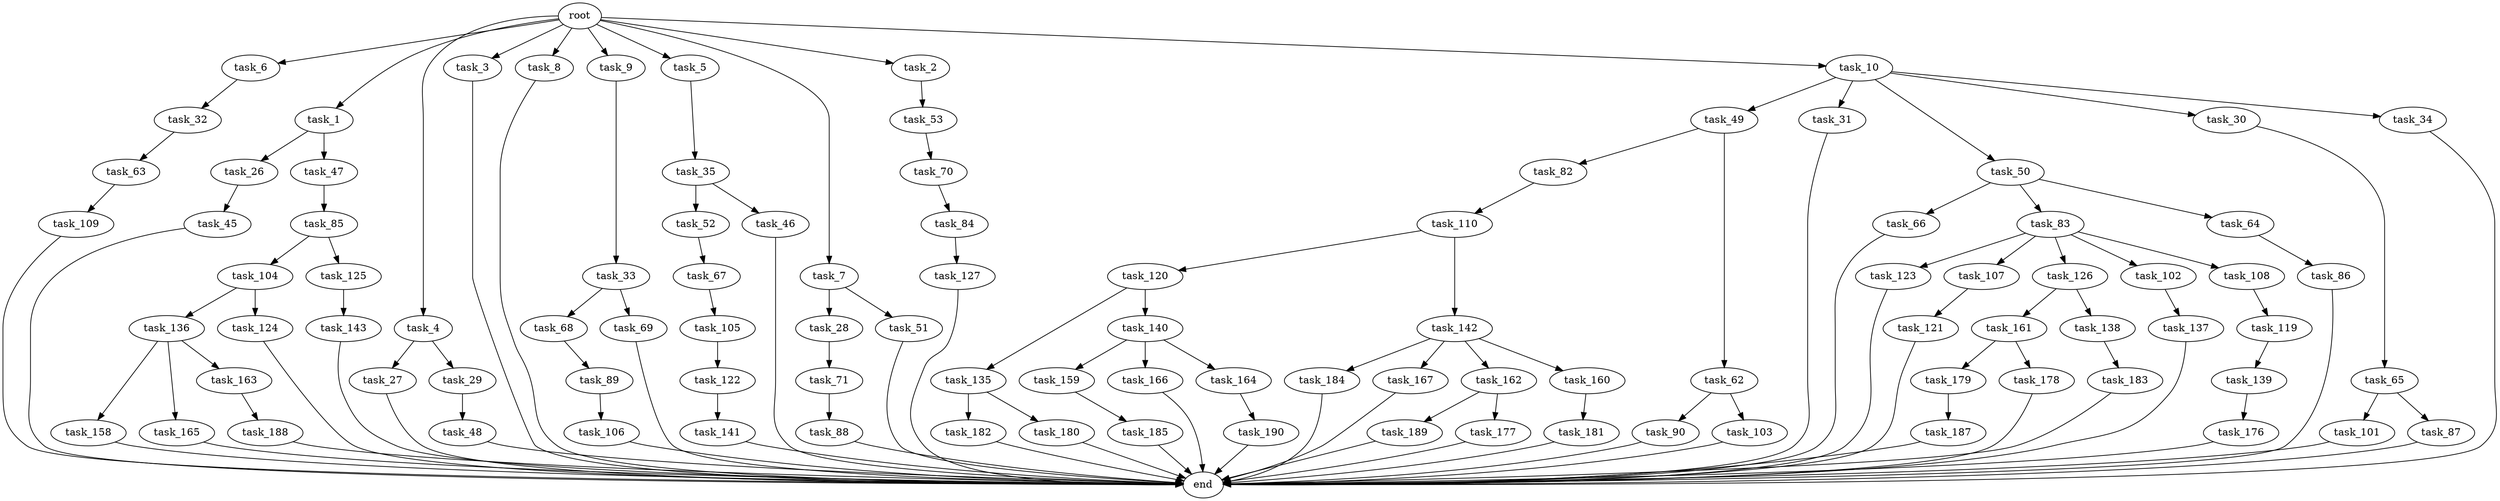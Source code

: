 digraph G {
  task_6 [size="1.024000"];
  task_136 [size="309237645.312000"];
  task_45 [size="420906795.008000"];
  task_187 [size="34359738.368000"];
  task_123 [size="77309411.328000"];
  task_66 [size="34359738.368000"];
  task_1 [size="1.024000"];
  task_82 [size="214748364.800000"];
  task_159 [size="420906795.008000"];
  task_68 [size="420906795.008000"];
  task_119 [size="858993459.200000"];
  task_190 [size="77309411.328000"];
  task_65 [size="549755813.888000"];
  task_83 [size="34359738.368000"];
  root [size="0.000000"];
  task_63 [size="420906795.008000"];
  task_176 [size="309237645.312000"];
  task_179 [size="549755813.888000"];
  task_4 [size="1.024000"];
  task_3 [size="1.024000"];
  task_86 [size="77309411.328000"];
  task_189 [size="309237645.312000"];
  task_84 [size="34359738.368000"];
  task_101 [size="549755813.888000"];
  task_178 [size="549755813.888000"];
  task_182 [size="34359738.368000"];
  task_8 [size="1.024000"];
  task_120 [size="309237645.312000"];
  task_9 [size="1.024000"];
  task_184 [size="420906795.008000"];
  task_27 [size="34359738.368000"];
  task_109 [size="309237645.312000"];
  task_177 [size="309237645.312000"];
  task_5 [size="1.024000"];
  task_166 [size="420906795.008000"];
  task_107 [size="77309411.328000"];
  task_49 [size="858993459.200000"];
  task_161 [size="549755813.888000"];
  task_32 [size="34359738.368000"];
  task_88 [size="309237645.312000"];
  task_167 [size="420906795.008000"];
  task_7 [size="1.024000"];
  task_188 [size="549755813.888000"];
  task_53 [size="137438953.472000"];
  task_181 [size="858993459.200000"];
  task_126 [size="77309411.328000"];
  task_35 [size="34359738.368000"];
  task_31 [size="858993459.200000"];
  task_28 [size="420906795.008000"];
  task_142 [size="309237645.312000"];
  task_85 [size="77309411.328000"];
  task_137 [size="309237645.312000"];
  task_180 [size="34359738.368000"];
  task_121 [size="695784701.952000"];
  task_141 [size="549755813.888000"];
  task_90 [size="309237645.312000"];
  task_162 [size="420906795.008000"];
  task_26 [size="420906795.008000"];
  task_143 [size="695784701.952000"];
  task_2 [size="1.024000"];
  task_106 [size="420906795.008000"];
  task_105 [size="420906795.008000"];
  task_52 [size="549755813.888000"];
  task_87 [size="549755813.888000"];
  task_50 [size="858993459.200000"];
  task_122 [size="858993459.200000"];
  task_104 [size="420906795.008000"];
  task_158 [size="214748364.800000"];
  task_160 [size="420906795.008000"];
  task_103 [size="309237645.312000"];
  task_127 [size="420906795.008000"];
  task_70 [size="549755813.888000"];
  task_165 [size="214748364.800000"];
  task_30 [size="858993459.200000"];
  task_67 [size="309237645.312000"];
  task_48 [size="309237645.312000"];
  task_10 [size="1.024000"];
  task_164 [size="420906795.008000"];
  task_135 [size="137438953.472000"];
  task_62 [size="214748364.800000"];
  task_185 [size="77309411.328000"];
  task_163 [size="214748364.800000"];
  task_29 [size="34359738.368000"];
  task_102 [size="77309411.328000"];
  task_183 [size="137438953.472000"];
  task_124 [size="309237645.312000"];
  task_139 [size="34359738.368000"];
  task_33 [size="858993459.200000"];
  task_47 [size="420906795.008000"];
  task_69 [size="420906795.008000"];
  task_140 [size="137438953.472000"];
  task_108 [size="77309411.328000"];
  end [size="0.000000"];
  task_71 [size="549755813.888000"];
  task_89 [size="77309411.328000"];
  task_46 [size="549755813.888000"];
  task_34 [size="858993459.200000"];
  task_110 [size="214748364.800000"];
  task_51 [size="420906795.008000"];
  task_125 [size="420906795.008000"];
  task_138 [size="549755813.888000"];
  task_64 [size="34359738.368000"];

  task_6 -> task_32 [size="33554432.000000"];
  task_136 -> task_165 [size="209715200.000000"];
  task_136 -> task_158 [size="209715200.000000"];
  task_136 -> task_163 [size="209715200.000000"];
  task_45 -> end [size="1.000000"];
  task_187 -> end [size="1.000000"];
  task_123 -> end [size="1.000000"];
  task_66 -> end [size="1.000000"];
  task_1 -> task_26 [size="411041792.000000"];
  task_1 -> task_47 [size="411041792.000000"];
  task_82 -> task_110 [size="209715200.000000"];
  task_159 -> task_185 [size="75497472.000000"];
  task_68 -> task_89 [size="75497472.000000"];
  task_119 -> task_139 [size="33554432.000000"];
  task_190 -> end [size="1.000000"];
  task_65 -> task_87 [size="536870912.000000"];
  task_65 -> task_101 [size="536870912.000000"];
  task_83 -> task_108 [size="75497472.000000"];
  task_83 -> task_107 [size="75497472.000000"];
  task_83 -> task_102 [size="75497472.000000"];
  task_83 -> task_126 [size="75497472.000000"];
  task_83 -> task_123 [size="75497472.000000"];
  root -> task_2 [size="1.000000"];
  root -> task_6 [size="1.000000"];
  root -> task_7 [size="1.000000"];
  root -> task_4 [size="1.000000"];
  root -> task_3 [size="1.000000"];
  root -> task_5 [size="1.000000"];
  root -> task_1 [size="1.000000"];
  root -> task_8 [size="1.000000"];
  root -> task_9 [size="1.000000"];
  root -> task_10 [size="1.000000"];
  task_63 -> task_109 [size="301989888.000000"];
  task_176 -> end [size="1.000000"];
  task_179 -> task_187 [size="33554432.000000"];
  task_4 -> task_29 [size="33554432.000000"];
  task_4 -> task_27 [size="33554432.000000"];
  task_3 -> end [size="1.000000"];
  task_86 -> end [size="1.000000"];
  task_189 -> end [size="1.000000"];
  task_84 -> task_127 [size="411041792.000000"];
  task_101 -> end [size="1.000000"];
  task_178 -> end [size="1.000000"];
  task_182 -> end [size="1.000000"];
  task_8 -> end [size="1.000000"];
  task_120 -> task_135 [size="134217728.000000"];
  task_120 -> task_140 [size="134217728.000000"];
  task_9 -> task_33 [size="838860800.000000"];
  task_184 -> end [size="1.000000"];
  task_27 -> end [size="1.000000"];
  task_109 -> end [size="1.000000"];
  task_177 -> end [size="1.000000"];
  task_5 -> task_35 [size="33554432.000000"];
  task_166 -> end [size="1.000000"];
  task_107 -> task_121 [size="679477248.000000"];
  task_49 -> task_62 [size="209715200.000000"];
  task_49 -> task_82 [size="209715200.000000"];
  task_161 -> task_178 [size="536870912.000000"];
  task_161 -> task_179 [size="536870912.000000"];
  task_32 -> task_63 [size="411041792.000000"];
  task_88 -> end [size="1.000000"];
  task_167 -> end [size="1.000000"];
  task_7 -> task_28 [size="411041792.000000"];
  task_7 -> task_51 [size="411041792.000000"];
  task_188 -> end [size="1.000000"];
  task_53 -> task_70 [size="536870912.000000"];
  task_181 -> end [size="1.000000"];
  task_126 -> task_138 [size="536870912.000000"];
  task_126 -> task_161 [size="536870912.000000"];
  task_35 -> task_52 [size="536870912.000000"];
  task_35 -> task_46 [size="536870912.000000"];
  task_31 -> end [size="1.000000"];
  task_28 -> task_71 [size="536870912.000000"];
  task_142 -> task_184 [size="411041792.000000"];
  task_142 -> task_162 [size="411041792.000000"];
  task_142 -> task_167 [size="411041792.000000"];
  task_142 -> task_160 [size="411041792.000000"];
  task_85 -> task_104 [size="411041792.000000"];
  task_85 -> task_125 [size="411041792.000000"];
  task_137 -> end [size="1.000000"];
  task_180 -> end [size="1.000000"];
  task_121 -> end [size="1.000000"];
  task_141 -> end [size="1.000000"];
  task_90 -> end [size="1.000000"];
  task_162 -> task_177 [size="301989888.000000"];
  task_162 -> task_189 [size="301989888.000000"];
  task_26 -> task_45 [size="411041792.000000"];
  task_143 -> end [size="1.000000"];
  task_2 -> task_53 [size="134217728.000000"];
  task_106 -> end [size="1.000000"];
  task_105 -> task_122 [size="838860800.000000"];
  task_52 -> task_67 [size="301989888.000000"];
  task_87 -> end [size="1.000000"];
  task_50 -> task_66 [size="33554432.000000"];
  task_50 -> task_64 [size="33554432.000000"];
  task_50 -> task_83 [size="33554432.000000"];
  task_122 -> task_141 [size="536870912.000000"];
  task_104 -> task_124 [size="301989888.000000"];
  task_104 -> task_136 [size="301989888.000000"];
  task_158 -> end [size="1.000000"];
  task_160 -> task_181 [size="838860800.000000"];
  task_103 -> end [size="1.000000"];
  task_127 -> end [size="1.000000"];
  task_70 -> task_84 [size="33554432.000000"];
  task_165 -> end [size="1.000000"];
  task_30 -> task_65 [size="536870912.000000"];
  task_67 -> task_105 [size="411041792.000000"];
  task_48 -> end [size="1.000000"];
  task_10 -> task_31 [size="838860800.000000"];
  task_10 -> task_34 [size="838860800.000000"];
  task_10 -> task_30 [size="838860800.000000"];
  task_10 -> task_49 [size="838860800.000000"];
  task_10 -> task_50 [size="838860800.000000"];
  task_164 -> task_190 [size="75497472.000000"];
  task_135 -> task_180 [size="33554432.000000"];
  task_135 -> task_182 [size="33554432.000000"];
  task_62 -> task_103 [size="301989888.000000"];
  task_62 -> task_90 [size="301989888.000000"];
  task_185 -> end [size="1.000000"];
  task_163 -> task_188 [size="536870912.000000"];
  task_29 -> task_48 [size="301989888.000000"];
  task_102 -> task_137 [size="301989888.000000"];
  task_183 -> end [size="1.000000"];
  task_124 -> end [size="1.000000"];
  task_139 -> task_176 [size="301989888.000000"];
  task_33 -> task_68 [size="411041792.000000"];
  task_33 -> task_69 [size="411041792.000000"];
  task_47 -> task_85 [size="75497472.000000"];
  task_69 -> end [size="1.000000"];
  task_140 -> task_166 [size="411041792.000000"];
  task_140 -> task_159 [size="411041792.000000"];
  task_140 -> task_164 [size="411041792.000000"];
  task_108 -> task_119 [size="838860800.000000"];
  task_71 -> task_88 [size="301989888.000000"];
  task_89 -> task_106 [size="411041792.000000"];
  task_46 -> end [size="1.000000"];
  task_34 -> end [size="1.000000"];
  task_110 -> task_142 [size="301989888.000000"];
  task_110 -> task_120 [size="301989888.000000"];
  task_51 -> end [size="1.000000"];
  task_125 -> task_143 [size="679477248.000000"];
  task_138 -> task_183 [size="134217728.000000"];
  task_64 -> task_86 [size="75497472.000000"];
}
